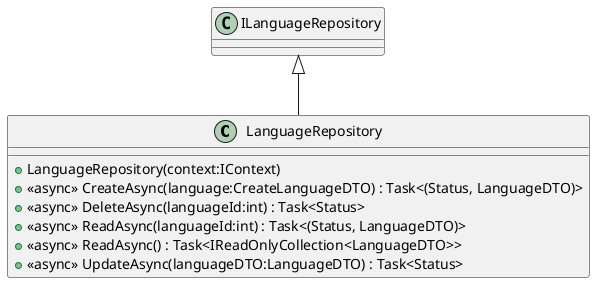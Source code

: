 @startuml
class LanguageRepository {
    + LanguageRepository(context:IContext)
    + <<async>> CreateAsync(language:CreateLanguageDTO) : Task<(Status, LanguageDTO)>
    + <<async>> DeleteAsync(languageId:int) : Task<Status>
    + <<async>> ReadAsync(languageId:int) : Task<(Status, LanguageDTO)>
    + <<async>> ReadAsync() : Task<IReadOnlyCollection<LanguageDTO>>
    + <<async>> UpdateAsync(languageDTO:LanguageDTO) : Task<Status>
}
ILanguageRepository <|-- LanguageRepository
@enduml
